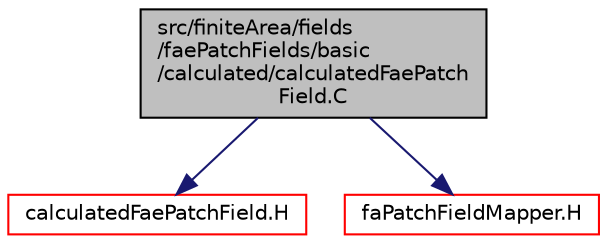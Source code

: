 digraph "src/finiteArea/fields/faePatchFields/basic/calculated/calculatedFaePatchField.C"
{
  bgcolor="transparent";
  edge [fontname="Helvetica",fontsize="10",labelfontname="Helvetica",labelfontsize="10"];
  node [fontname="Helvetica",fontsize="10",shape=record];
  Node1 [label="src/finiteArea/fields\l/faePatchFields/basic\l/calculated/calculatedFaePatch\lField.C",height=0.2,width=0.4,color="black", fillcolor="grey75", style="filled" fontcolor="black"];
  Node1 -> Node2 [color="midnightblue",fontsize="10",style="solid",fontname="Helvetica"];
  Node2 [label="calculatedFaePatchField.H",height=0.2,width=0.4,color="red",URL="$calculatedFaePatchField_8H.html"];
  Node1 -> Node3 [color="midnightblue",fontsize="10",style="solid",fontname="Helvetica"];
  Node3 [label="faPatchFieldMapper.H",height=0.2,width=0.4,color="red",URL="$faPatchFieldMapper_8H.html"];
}
